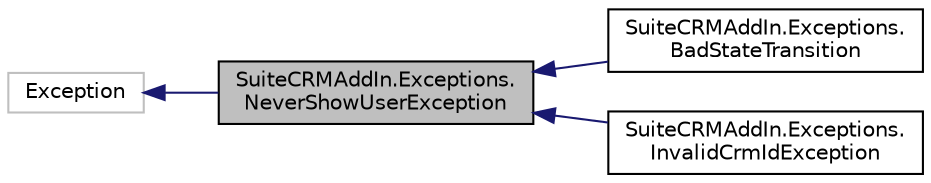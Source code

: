 digraph "SuiteCRMAddIn.Exceptions.NeverShowUserException"
{
  edge [fontname="Helvetica",fontsize="10",labelfontname="Helvetica",labelfontsize="10"];
  node [fontname="Helvetica",fontsize="10",shape=record];
  rankdir="LR";
  Node0 [label="SuiteCRMAddIn.Exceptions.\lNeverShowUserException",height=0.2,width=0.4,color="black", fillcolor="grey75", style="filled", fontcolor="black"];
  Node1 -> Node0 [dir="back",color="midnightblue",fontsize="10",style="solid",fontname="Helvetica"];
  Node1 [label="Exception",height=0.2,width=0.4,color="grey75", fillcolor="white", style="filled"];
  Node0 -> Node2 [dir="back",color="midnightblue",fontsize="10",style="solid",fontname="Helvetica"];
  Node2 [label="SuiteCRMAddIn.Exceptions.\lBadStateTransition",height=0.2,width=0.4,color="black", fillcolor="white", style="filled",URL="$class_suite_c_r_m_add_in_1_1_exceptions_1_1_bad_state_transition.html",tooltip="An exception thrown when an unexpected transition is made on a syncstate. "];
  Node0 -> Node3 [dir="back",color="midnightblue",fontsize="10",style="solid",fontname="Helvetica"];
  Node3 [label="SuiteCRMAddIn.Exceptions.\lInvalidCrmIdException",height=0.2,width=0.4,color="black", fillcolor="white", style="filled",URL="$class_suite_c_r_m_add_in_1_1_exceptions_1_1_invalid_crm_id_exception.html",tooltip="An exception thrown if a supposed CRM id does not meet the expected pattern. SuiteCRMAddIn.BusinessLogic.CrmId.Validator "];
}
